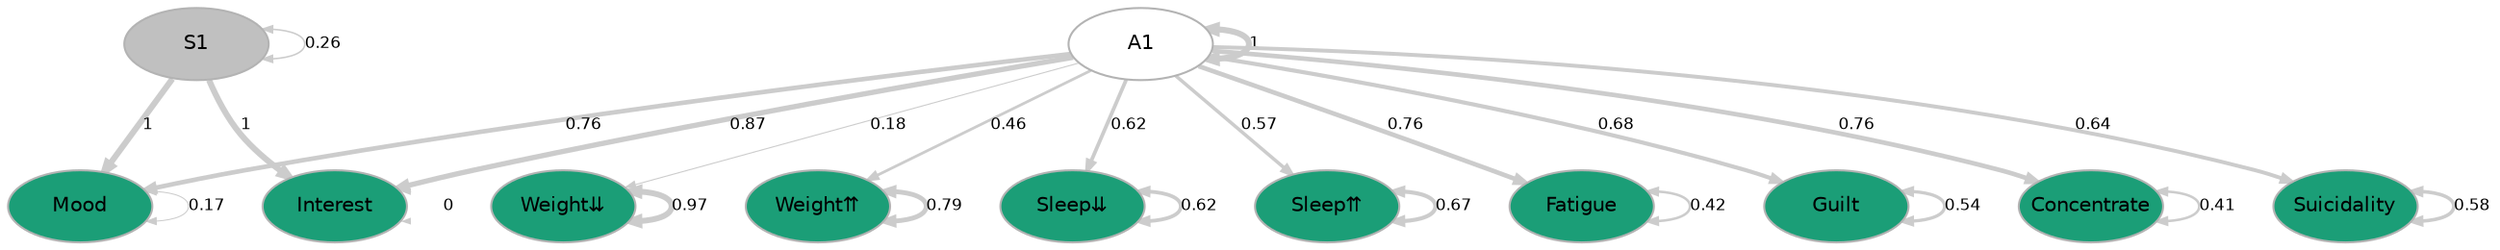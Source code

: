 digraph {

graph [layout = "dot",
       rankdir = "TB",
       outputorder = "edgesfirst",
       bgcolor = "white"]

node [fontname = "Helvetica",
      fontsize = "10",
      shape = "circle",
      fixedsize = "true",
      width = "0.5",
      style = "filled",
      fillcolor = "aliceblue",
      color = "gray70",
      fontcolor = "gray50"]

edge [fontname = "Helvetica",
     fontsize = "8",
     len = "1.5",
     color = "gray80",
     arrowsize = "0.5"]

  "1" [label = "A1", shape = "oval", width = "1", fillcolor = "white", fontcolor = "black"] 
  "2" [label = "S1", shape = "oval", width = "1", fillcolor = "grey", fontcolor = "black"] 
  "3" [label = "Mood", shape = "oval", width = "1", fillcolor = "#1b9e77", fontcolor = "black"] 
  "4" [label = "Interest", shape = "oval", width = "1", fillcolor = "#1b9e77", fontcolor = "black"] 
  "5" [label = "Weight⇊", shape = "oval", width = "1", fillcolor = "#1b9e77", fontcolor = "black"] 
  "6" [label = "Weight⇈", shape = "oval", width = "1", fillcolor = "#1b9e77", fontcolor = "black"] 
  "7" [label = "Sleep⇊", shape = "oval", width = "1", fillcolor = "#1b9e77", fontcolor = "black"] 
  "8" [label = "Sleep⇈", shape = "oval", width = "1", fillcolor = "#1b9e77", fontcolor = "black"] 
  "9" [label = "Fatigue", shape = "oval", width = "1", fillcolor = "#1b9e77", fontcolor = "black"] 
  "10" [label = "Guilt", shape = "oval", width = "1", fillcolor = "#1b9e77", fontcolor = "black"] 
  "11" [label = "Concentrate", shape = "oval", width = "1", fillcolor = "#1b9e77", fontcolor = "black"] 
  "12" [label = "Suicidality", shape = "oval", width = "1", fillcolor = "#1b9e77", fontcolor = "black"] 
"1"->"1" [label = "1", penwidth = "3", dir = "both"] 
"1"->"3" [label = "0.76", penwidth = "2.27358024598545", dir = "forward"] 
"1"->"4" [label = "0.87", penwidth = "2.59971665960552", dir = "forward"] 
"1"->"5" [label = "0.18", penwidth = "0.534202383755795", dir = "forward"] 
"1"->"6" [label = "0.46", penwidth = "1.36964330970695", dir = "forward"] 
"1"->"7" [label = "0.62", penwidth = "1.85890299780663", dir = "forward"] 
"1"->"8" [label = "0.57", penwidth = "1.71974200316354", dir = "forward"] 
"1"->"9" [label = "0.76", penwidth = "2.29367055937047", dir = "forward"] 
"1"->"10" [label = "0.68", penwidth = "2.04209482675688", dir = "forward"] 
"1"->"11" [label = "0.76", penwidth = "2.29478831762078", dir = "forward"] 
"1"->"12" [label = "0.64", penwidth = "1.93348728662594", dir = "forward"] 
"2"->"2" [label = "0.26", penwidth = "0.775223925513722", dir = "both"] 
"2"->"3" [label = "1", penwidth = "3", dir = "forward"] 
"2"->"4" [label = "1", penwidth = "3", dir = "forward"] 
"3"->"3" [label = "0.17", penwidth = "0.50171960932473", dir = "both"] 
"4"->"4" [label = "0", penwidth = "0.0030012026796101", dir = "both"] 
"5"->"5" [label = "0.97", penwidth = "2.90487503854937", dir = "both"] 
"6"->"6" [label = "0.79", penwidth = "2.37469310323469", dir = "both"] 
"7"->"7" [label = "0.62", penwidth = "1.84813294650782", dir = "both"] 
"8"->"8" [label = "0.67", penwidth = "2.01416792499206", dir = "both"] 
"9"->"9" [label = "0.42", penwidth = "1.24636328648197", dir = "both"] 
"10"->"10" [label = "0.54", penwidth = "1.60994795294331", dir = "both"] 
"11"->"11" [label = "0.41", penwidth = "1.24464555443488", dir = "both"] 
"12"->"12" [label = "0.58", penwidth = "1.75386051421905", dir = "both"] 
}